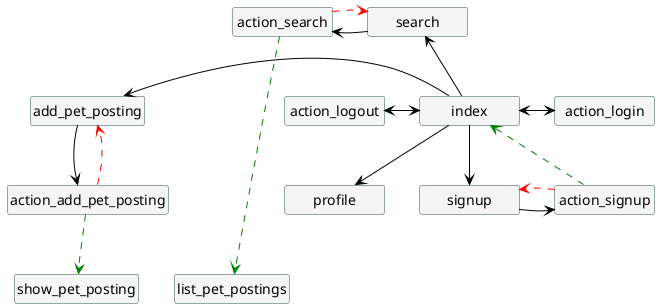 @startuml navigation
skinparam minClassWidth 100
skinparam classBackgroundColor WhiteSmoke
skinparam classBorderColor DarkSlateGrey
hide members
hide circles

class index
class signup
class search
class add_pet_posting
class list_pet_postings
class show_pet_posting
class profile
class action_login
class action_logout
class action_signup
class action_search
class action_add_pet_posting

index -[#black]down-> signup
index <-[#black]> action_login
index-[#black]down->profile
signup-[#black]right>action_signup
action_signup..up[#green]>index
action_signup..[#red]>signup
index <-[#black]left>action_logout
index--[#black]up>search
search-left[#black]>action_search
action_search.[#red]>search
action_search....[#green]>list_pet_postings
index -left[#black]->add_pet_posting
add_pet_posting--[#black]down>action_add_pet_posting
action_add_pet_posting..[#green]>show_pet_posting
action_add_pet_posting..[#red]>add_pet_posting

@enduml